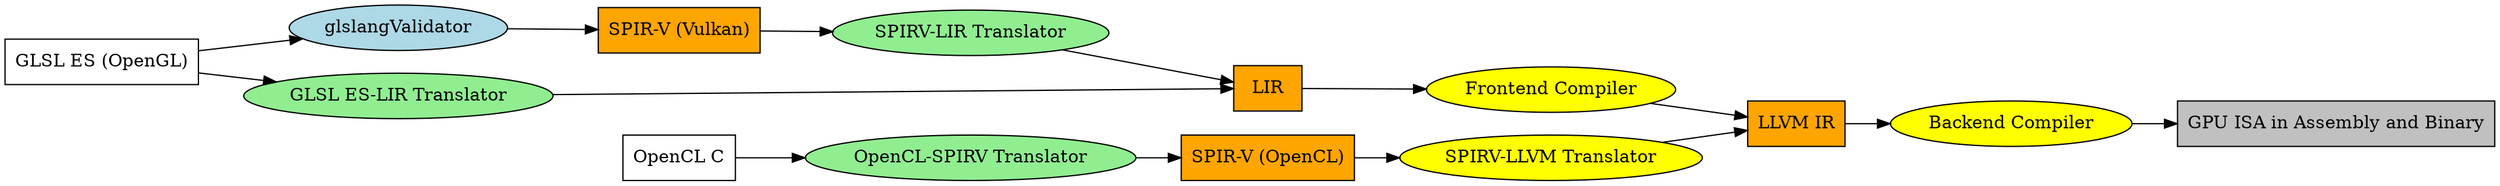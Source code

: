 digraph ShaderToLLVMIR {
    rankdir=LR;
    node [shape=record, style=filled, color=black];

    // Source Languages
    GLSL [label="GLSL ES (OpenGL)", fillcolor=white];
    OpenCL_C [label="OpenCL C", fillcolor=white];

    // Intermediate Representation
    SPIRVG [label="SPIR-V (Vulkan)", fillcolor=orange];
    SPIRVV [label="SPIR-V (OpenCL)", fillcolor=orange];

    LIR [label="LIR", fillcolor=orange];

    GPU_ISA [label="GPU ISA in Assembly and Binary", fillcolor=grey];

    // LLVM IR
    LLVM_IR [label="LLVM IR", fillcolor=orange];

    // Tools with oval shapes
    node [shape=oval, style=filled, fillcolor=lightgreen];
    Glslang [label="glslangValidator", fillcolor=lightblue];
    CL_SPIRV [label="OpenCL-SPIRV Translator"];
    GLSL_LIR [label="GLSL ES-LIR Translator"];
    SPIRV_LIR [label="SPIRV-LIR Translator"];

    // Tools with oval shapes
    node [shape=oval, style=filled, fillcolor=yellow];
    LIR_LLVM [label="Frontend Compiler"];
    SPIRV_LLVM [label="SPIRV-LLVM Translator"];
    LLVMCompiler [label="Backend Compiler"];

    // Edges
    GLSL -> GLSL_LIR -> LIR -> LIR_LLVM -> LLVM_IR;
    GLSL -> Glslang -> SPIRVG -> SPIRV_LIR -> LIR;
    OpenCL_C -> CL_SPIRV -> SPIRVV ->  SPIRV_LLVM -> LLVM_IR -> LLVMCompiler -> GPU_ISA;
}
